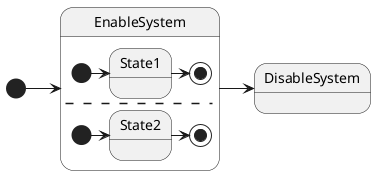 @startuml

[*] -> EnableSystem

state EnableSystem {
  [*] -> State1
  State1 -> [*]

--

  [*] -> State2
  State2 -> [*]
}

EnableSystem -> DisableSystem

@enduml
